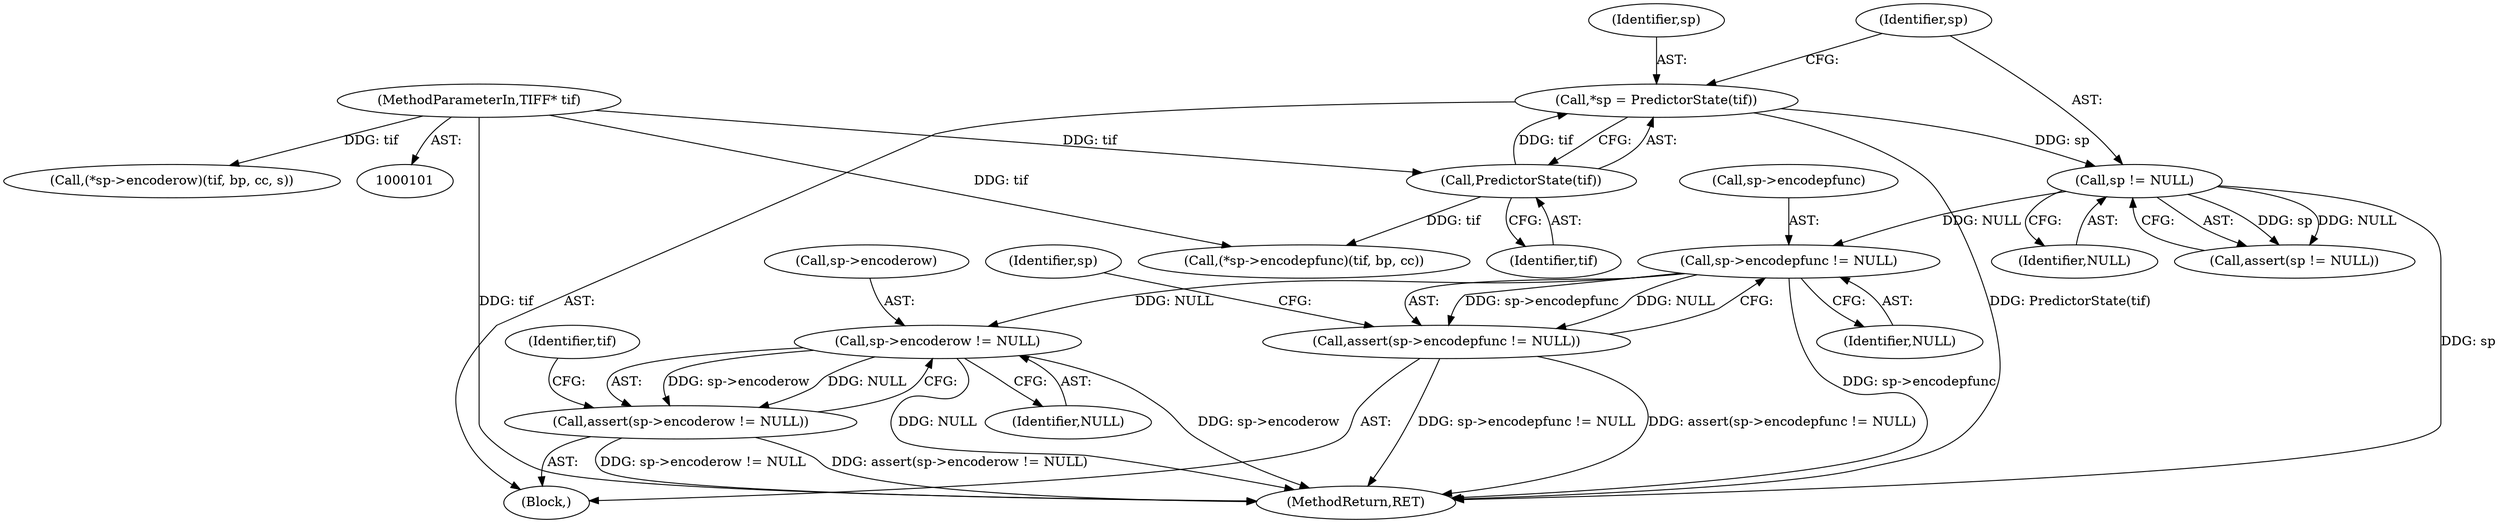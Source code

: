 digraph "0_libtiff_3ca657a8793dd011bf869695d72ad31c779c3cc1_1@pointer" {
"1000117" [label="(Call,sp->encodepfunc != NULL)"];
"1000113" [label="(Call,sp != NULL)"];
"1000108" [label="(Call,*sp = PredictorState(tif))"];
"1000110" [label="(Call,PredictorState(tif))"];
"1000102" [label="(MethodParameterIn,TIFF* tif)"];
"1000116" [label="(Call,assert(sp->encodepfunc != NULL))"];
"1000123" [label="(Call,sp->encoderow != NULL)"];
"1000122" [label="(Call,assert(sp->encoderow != NULL))"];
"1000117" [label="(Call,sp->encodepfunc != NULL)"];
"1000142" [label="(MethodReturn,RET)"];
"1000110" [label="(Call,PredictorState(tif))"];
"1000108" [label="(Call,*sp = PredictorState(tif))"];
"1000115" [label="(Identifier,NULL)"];
"1000123" [label="(Call,sp->encoderow != NULL)"];
"1000118" [label="(Call,sp->encodepfunc)"];
"1000113" [label="(Call,sp != NULL)"];
"1000111" [label="(Identifier,tif)"];
"1000106" [label="(Block,)"];
"1000112" [label="(Call,assert(sp != NULL))"];
"1000131" [label="(Identifier,tif)"];
"1000122" [label="(Call,assert(sp->encoderow != NULL))"];
"1000102" [label="(MethodParameterIn,TIFF* tif)"];
"1000125" [label="(Identifier,sp)"];
"1000116" [label="(Call,assert(sp->encodepfunc != NULL))"];
"1000137" [label="(Call,(*sp->encoderow)(tif, bp, cc, s))"];
"1000127" [label="(Identifier,NULL)"];
"1000114" [label="(Identifier,sp)"];
"1000130" [label="(Call,(*sp->encodepfunc)(tif, bp, cc))"];
"1000121" [label="(Identifier,NULL)"];
"1000109" [label="(Identifier,sp)"];
"1000124" [label="(Call,sp->encoderow)"];
"1000117" -> "1000116"  [label="AST: "];
"1000117" -> "1000121"  [label="CFG: "];
"1000118" -> "1000117"  [label="AST: "];
"1000121" -> "1000117"  [label="AST: "];
"1000116" -> "1000117"  [label="CFG: "];
"1000117" -> "1000142"  [label="DDG: sp->encodepfunc"];
"1000117" -> "1000116"  [label="DDG: sp->encodepfunc"];
"1000117" -> "1000116"  [label="DDG: NULL"];
"1000113" -> "1000117"  [label="DDG: NULL"];
"1000117" -> "1000123"  [label="DDG: NULL"];
"1000113" -> "1000112"  [label="AST: "];
"1000113" -> "1000115"  [label="CFG: "];
"1000114" -> "1000113"  [label="AST: "];
"1000115" -> "1000113"  [label="AST: "];
"1000112" -> "1000113"  [label="CFG: "];
"1000113" -> "1000142"  [label="DDG: sp"];
"1000113" -> "1000112"  [label="DDG: sp"];
"1000113" -> "1000112"  [label="DDG: NULL"];
"1000108" -> "1000113"  [label="DDG: sp"];
"1000108" -> "1000106"  [label="AST: "];
"1000108" -> "1000110"  [label="CFG: "];
"1000109" -> "1000108"  [label="AST: "];
"1000110" -> "1000108"  [label="AST: "];
"1000114" -> "1000108"  [label="CFG: "];
"1000108" -> "1000142"  [label="DDG: PredictorState(tif)"];
"1000110" -> "1000108"  [label="DDG: tif"];
"1000110" -> "1000111"  [label="CFG: "];
"1000111" -> "1000110"  [label="AST: "];
"1000102" -> "1000110"  [label="DDG: tif"];
"1000110" -> "1000130"  [label="DDG: tif"];
"1000102" -> "1000101"  [label="AST: "];
"1000102" -> "1000142"  [label="DDG: tif"];
"1000102" -> "1000130"  [label="DDG: tif"];
"1000102" -> "1000137"  [label="DDG: tif"];
"1000116" -> "1000106"  [label="AST: "];
"1000125" -> "1000116"  [label="CFG: "];
"1000116" -> "1000142"  [label="DDG: sp->encodepfunc != NULL"];
"1000116" -> "1000142"  [label="DDG: assert(sp->encodepfunc != NULL)"];
"1000123" -> "1000122"  [label="AST: "];
"1000123" -> "1000127"  [label="CFG: "];
"1000124" -> "1000123"  [label="AST: "];
"1000127" -> "1000123"  [label="AST: "];
"1000122" -> "1000123"  [label="CFG: "];
"1000123" -> "1000142"  [label="DDG: NULL"];
"1000123" -> "1000142"  [label="DDG: sp->encoderow"];
"1000123" -> "1000122"  [label="DDG: sp->encoderow"];
"1000123" -> "1000122"  [label="DDG: NULL"];
"1000122" -> "1000106"  [label="AST: "];
"1000131" -> "1000122"  [label="CFG: "];
"1000122" -> "1000142"  [label="DDG: assert(sp->encoderow != NULL)"];
"1000122" -> "1000142"  [label="DDG: sp->encoderow != NULL"];
}
